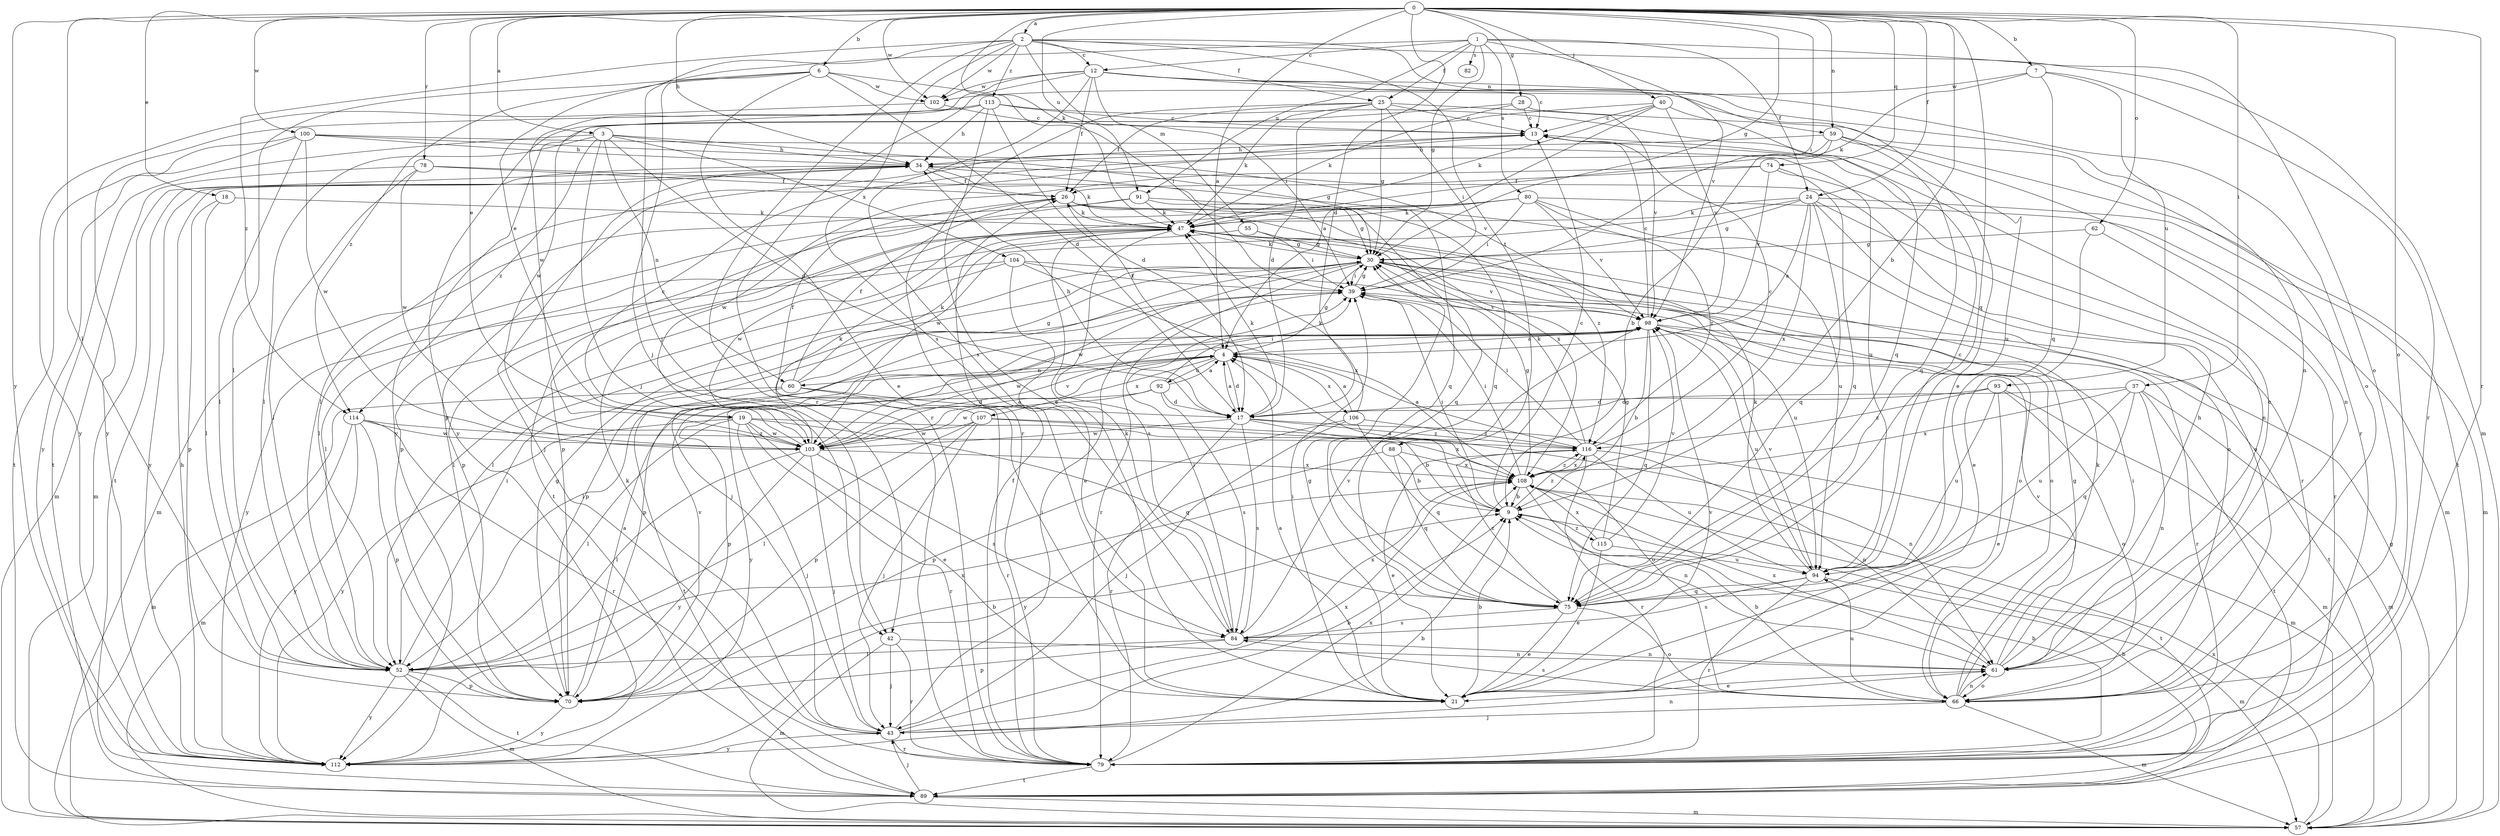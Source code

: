 strict digraph  {
0;
1;
2;
3;
4;
6;
7;
9;
12;
13;
17;
18;
19;
21;
24;
25;
26;
28;
30;
34;
37;
39;
40;
42;
43;
47;
52;
55;
57;
59;
60;
61;
62;
66;
70;
74;
75;
78;
79;
80;
82;
84;
88;
89;
91;
92;
93;
94;
98;
100;
102;
103;
104;
106;
107;
108;
112;
113;
114;
115;
116;
0 -> 2  [label=a];
0 -> 3  [label=a];
0 -> 4  [label=a];
0 -> 6  [label=b];
0 -> 7  [label=b];
0 -> 9  [label=b];
0 -> 17  [label=d];
0 -> 18  [label=e];
0 -> 19  [label=e];
0 -> 24  [label=f];
0 -> 28  [label=g];
0 -> 30  [label=g];
0 -> 34  [label=h];
0 -> 37  [label=i];
0 -> 39  [label=i];
0 -> 40  [label=j];
0 -> 47  [label=k];
0 -> 52  [label=l];
0 -> 59  [label=n];
0 -> 62  [label=o];
0 -> 66  [label=o];
0 -> 74  [label=q];
0 -> 75  [label=q];
0 -> 78  [label=r];
0 -> 79  [label=r];
0 -> 91  [label=u];
0 -> 100  [label=w];
0 -> 102  [label=w];
0 -> 112  [label=y];
1 -> 12  [label=c];
1 -> 19  [label=e];
1 -> 24  [label=f];
1 -> 25  [label=f];
1 -> 30  [label=g];
1 -> 66  [label=o];
1 -> 80  [label=s];
1 -> 82  [label=s];
1 -> 91  [label=u];
1 -> 98  [label=v];
2 -> 12  [label=c];
2 -> 25  [label=f];
2 -> 42  [label=j];
2 -> 55  [label=m];
2 -> 57  [label=m];
2 -> 59  [label=n];
2 -> 79  [label=r];
2 -> 84  [label=s];
2 -> 88  [label=t];
2 -> 102  [label=w];
2 -> 113  [label=z];
2 -> 114  [label=z];
3 -> 17  [label=d];
3 -> 30  [label=g];
3 -> 34  [label=h];
3 -> 42  [label=j];
3 -> 52  [label=l];
3 -> 60  [label=n];
3 -> 89  [label=t];
3 -> 104  [label=x];
3 -> 114  [label=z];
4 -> 17  [label=d];
4 -> 26  [label=f];
4 -> 30  [label=g];
4 -> 60  [label=n];
4 -> 92  [label=u];
4 -> 106  [label=x];
4 -> 107  [label=x];
4 -> 112  [label=y];
6 -> 17  [label=d];
6 -> 21  [label=e];
6 -> 39  [label=i];
6 -> 42  [label=j];
6 -> 52  [label=l];
6 -> 102  [label=w];
6 -> 114  [label=z];
7 -> 47  [label=k];
7 -> 75  [label=q];
7 -> 79  [label=r];
7 -> 93  [label=u];
7 -> 102  [label=w];
9 -> 4  [label=a];
9 -> 13  [label=c];
9 -> 39  [label=i];
9 -> 115  [label=z];
9 -> 116  [label=z];
12 -> 13  [label=c];
12 -> 21  [label=e];
12 -> 26  [label=f];
12 -> 39  [label=i];
12 -> 61  [label=n];
12 -> 66  [label=o];
12 -> 79  [label=r];
12 -> 84  [label=s];
12 -> 102  [label=w];
12 -> 103  [label=w];
13 -> 34  [label=h];
13 -> 52  [label=l];
17 -> 4  [label=a];
17 -> 9  [label=b];
17 -> 34  [label=h];
17 -> 47  [label=k];
17 -> 57  [label=m];
17 -> 79  [label=r];
17 -> 84  [label=s];
17 -> 103  [label=w];
17 -> 116  [label=z];
18 -> 47  [label=k];
18 -> 52  [label=l];
18 -> 70  [label=p];
19 -> 21  [label=e];
19 -> 43  [label=j];
19 -> 52  [label=l];
19 -> 66  [label=o];
19 -> 75  [label=q];
19 -> 79  [label=r];
19 -> 103  [label=w];
19 -> 112  [label=y];
21 -> 4  [label=a];
21 -> 9  [label=b];
21 -> 30  [label=g];
21 -> 39  [label=i];
21 -> 98  [label=v];
24 -> 4  [label=a];
24 -> 30  [label=g];
24 -> 47  [label=k];
24 -> 57  [label=m];
24 -> 66  [label=o];
24 -> 75  [label=q];
24 -> 79  [label=r];
24 -> 103  [label=w];
24 -> 108  [label=x];
25 -> 13  [label=c];
25 -> 17  [label=d];
25 -> 26  [label=f];
25 -> 30  [label=g];
25 -> 39  [label=i];
25 -> 47  [label=k];
25 -> 79  [label=r];
25 -> 98  [label=v];
26 -> 47  [label=k];
26 -> 89  [label=t];
26 -> 94  [label=u];
26 -> 108  [label=x];
26 -> 116  [label=z];
28 -> 13  [label=c];
28 -> 47  [label=k];
28 -> 79  [label=r];
28 -> 112  [label=y];
30 -> 39  [label=i];
30 -> 43  [label=j];
30 -> 47  [label=k];
30 -> 52  [label=l];
30 -> 66  [label=o];
30 -> 79  [label=r];
30 -> 94  [label=u];
30 -> 98  [label=v];
30 -> 103  [label=w];
34 -> 26  [label=f];
34 -> 43  [label=j];
34 -> 47  [label=k];
34 -> 57  [label=m];
34 -> 75  [label=q];
34 -> 89  [label=t];
34 -> 112  [label=y];
37 -> 17  [label=d];
37 -> 57  [label=m];
37 -> 61  [label=n];
37 -> 75  [label=q];
37 -> 89  [label=t];
37 -> 94  [label=u];
37 -> 108  [label=x];
39 -> 30  [label=g];
39 -> 70  [label=p];
39 -> 98  [label=v];
40 -> 4  [label=a];
40 -> 13  [label=c];
40 -> 47  [label=k];
40 -> 75  [label=q];
40 -> 98  [label=v];
40 -> 112  [label=y];
42 -> 43  [label=j];
42 -> 57  [label=m];
42 -> 61  [label=n];
42 -> 79  [label=r];
43 -> 9  [label=b];
43 -> 39  [label=i];
43 -> 47  [label=k];
43 -> 61  [label=n];
43 -> 79  [label=r];
43 -> 108  [label=x];
43 -> 112  [label=y];
47 -> 30  [label=g];
47 -> 70  [label=p];
47 -> 84  [label=s];
47 -> 103  [label=w];
52 -> 39  [label=i];
52 -> 57  [label=m];
52 -> 70  [label=p];
52 -> 89  [label=t];
52 -> 108  [label=x];
52 -> 112  [label=y];
55 -> 30  [label=g];
55 -> 39  [label=i];
55 -> 52  [label=l];
57 -> 30  [label=g];
57 -> 108  [label=x];
59 -> 9  [label=b];
59 -> 34  [label=h];
59 -> 61  [label=n];
59 -> 70  [label=p];
59 -> 75  [label=q];
59 -> 89  [label=t];
60 -> 17  [label=d];
60 -> 26  [label=f];
60 -> 30  [label=g];
60 -> 47  [label=k];
60 -> 57  [label=m];
60 -> 79  [label=r];
60 -> 89  [label=t];
61 -> 13  [label=c];
61 -> 21  [label=e];
61 -> 34  [label=h];
61 -> 39  [label=i];
61 -> 66  [label=o];
61 -> 98  [label=v];
61 -> 108  [label=x];
62 -> 21  [label=e];
62 -> 30  [label=g];
62 -> 79  [label=r];
66 -> 9  [label=b];
66 -> 30  [label=g];
66 -> 43  [label=j];
66 -> 47  [label=k];
66 -> 57  [label=m];
66 -> 61  [label=n];
66 -> 84  [label=s];
66 -> 94  [label=u];
70 -> 4  [label=a];
70 -> 9  [label=b];
70 -> 30  [label=g];
70 -> 98  [label=v];
70 -> 112  [label=y];
74 -> 26  [label=f];
74 -> 61  [label=n];
74 -> 75  [label=q];
74 -> 98  [label=v];
74 -> 103  [label=w];
75 -> 21  [label=e];
75 -> 66  [label=o];
75 -> 84  [label=s];
75 -> 116  [label=z];
78 -> 26  [label=f];
78 -> 52  [label=l];
78 -> 57  [label=m];
78 -> 75  [label=q];
78 -> 103  [label=w];
79 -> 9  [label=b];
79 -> 26  [label=f];
79 -> 89  [label=t];
79 -> 108  [label=x];
80 -> 39  [label=i];
80 -> 47  [label=k];
80 -> 52  [label=l];
80 -> 57  [label=m];
80 -> 66  [label=o];
80 -> 70  [label=p];
80 -> 98  [label=v];
80 -> 116  [label=z];
84 -> 39  [label=i];
84 -> 47  [label=k];
84 -> 52  [label=l];
84 -> 61  [label=n];
84 -> 70  [label=p];
84 -> 98  [label=v];
84 -> 108  [label=x];
88 -> 9  [label=b];
88 -> 75  [label=q];
88 -> 108  [label=x];
88 -> 112  [label=y];
89 -> 9  [label=b];
89 -> 43  [label=j];
89 -> 57  [label=m];
91 -> 30  [label=g];
91 -> 47  [label=k];
91 -> 57  [label=m];
91 -> 70  [label=p];
91 -> 75  [label=q];
92 -> 4  [label=a];
92 -> 17  [label=d];
92 -> 39  [label=i];
92 -> 70  [label=p];
92 -> 84  [label=s];
92 -> 103  [label=w];
93 -> 17  [label=d];
93 -> 21  [label=e];
93 -> 57  [label=m];
93 -> 66  [label=o];
93 -> 94  [label=u];
93 -> 116  [label=z];
94 -> 13  [label=c];
94 -> 47  [label=k];
94 -> 57  [label=m];
94 -> 75  [label=q];
94 -> 79  [label=r];
94 -> 84  [label=s];
94 -> 98  [label=v];
98 -> 4  [label=a];
98 -> 9  [label=b];
98 -> 13  [label=c];
98 -> 52  [label=l];
98 -> 70  [label=p];
98 -> 75  [label=q];
98 -> 79  [label=r];
98 -> 89  [label=t];
98 -> 94  [label=u];
98 -> 103  [label=w];
100 -> 34  [label=h];
100 -> 52  [label=l];
100 -> 89  [label=t];
100 -> 94  [label=u];
100 -> 98  [label=v];
100 -> 103  [label=w];
100 -> 112  [label=y];
102 -> 13  [label=c];
102 -> 112  [label=y];
103 -> 4  [label=a];
103 -> 13  [label=c];
103 -> 43  [label=j];
103 -> 47  [label=k];
103 -> 52  [label=l];
103 -> 84  [label=s];
103 -> 98  [label=v];
103 -> 108  [label=x];
103 -> 112  [label=y];
104 -> 21  [label=e];
104 -> 39  [label=i];
104 -> 52  [label=l];
104 -> 66  [label=o];
104 -> 108  [label=x];
104 -> 112  [label=y];
106 -> 4  [label=a];
106 -> 43  [label=j];
106 -> 47  [label=k];
106 -> 70  [label=p];
106 -> 75  [label=q];
106 -> 116  [label=z];
107 -> 26  [label=f];
107 -> 43  [label=j];
107 -> 52  [label=l];
107 -> 61  [label=n];
107 -> 70  [label=p];
107 -> 103  [label=w];
107 -> 108  [label=x];
108 -> 9  [label=b];
108 -> 30  [label=g];
108 -> 39  [label=i];
108 -> 61  [label=n];
108 -> 89  [label=t];
108 -> 116  [label=z];
112 -> 9  [label=b];
112 -> 34  [label=h];
113 -> 13  [label=c];
113 -> 17  [label=d];
113 -> 21  [label=e];
113 -> 34  [label=h];
113 -> 94  [label=u];
113 -> 103  [label=w];
113 -> 112  [label=y];
114 -> 57  [label=m];
114 -> 70  [label=p];
114 -> 79  [label=r];
114 -> 103  [label=w];
114 -> 112  [label=y];
114 -> 116  [label=z];
115 -> 21  [label=e];
115 -> 30  [label=g];
115 -> 94  [label=u];
115 -> 98  [label=v];
115 -> 108  [label=x];
116 -> 4  [label=a];
116 -> 13  [label=c];
116 -> 21  [label=e];
116 -> 39  [label=i];
116 -> 47  [label=k];
116 -> 61  [label=n];
116 -> 79  [label=r];
116 -> 94  [label=u];
116 -> 108  [label=x];
}
